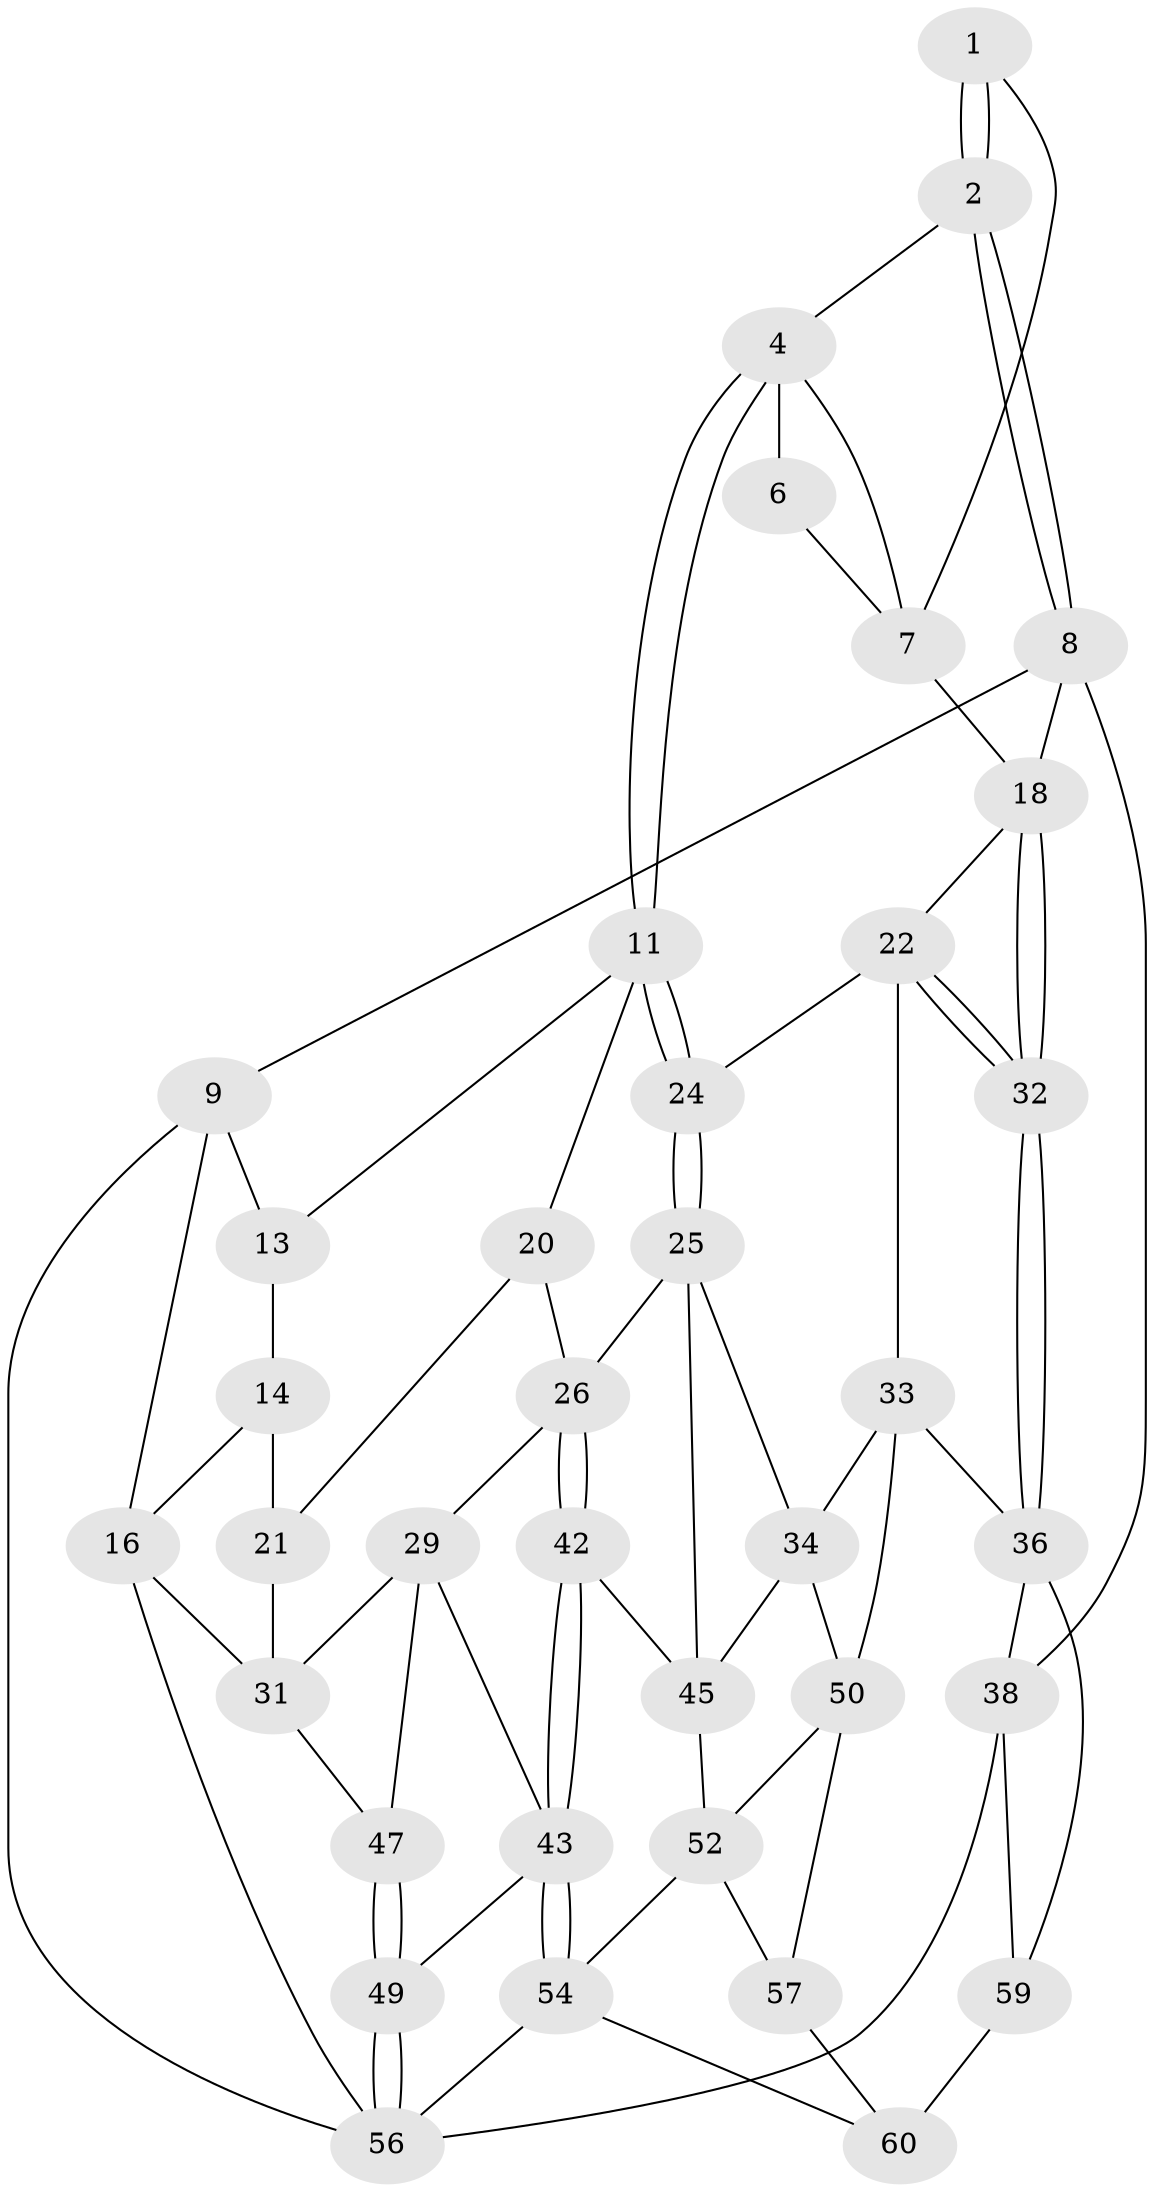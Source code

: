 // Generated by graph-tools (version 1.1) at 2025/52/02/27/25 19:52:38]
// undirected, 37 vertices, 79 edges
graph export_dot {
graph [start="1"]
  node [color=gray90,style=filled];
  1 [pos="+1+0"];
  2 [pos="+1+0",super="+3"];
  4 [pos="+0.6652018723612214+0.16983657966082896",super="+5"];
  6 [pos="+0.8169971642360839+0.12432834052332413"];
  7 [pos="+0.8872637905672243+0.1949073501656607",super="+17"];
  8 [pos="+1+0"];
  9 [pos="+0+0",super="+10"];
  11 [pos="+0.6435901607829003+0.2022382015181857",super="+12"];
  13 [pos="+0.19901600740073364+0"];
  14 [pos="+0.04876082554261102+0.21427598299588008",super="+15"];
  16 [pos="+0+0.35535468767754474",super="+41"];
  18 [pos="+1+0",super="+19"];
  20 [pos="+0.3004117576049323+0.1023741373235965"];
  21 [pos="+0.28781599856995166+0.12333874543122439",super="+28"];
  22 [pos="+0.8934307376102988+0.28737787725194686",super="+23"];
  24 [pos="+0.6453499425527515+0.20962492639431057"];
  25 [pos="+0.5719610470338183+0.4095831610823152",super="+35"];
  26 [pos="+0.5153656337499972+0.4346333115206727",super="+27"];
  29 [pos="+0.33539315521474067+0.4751933792972043",super="+30"];
  31 [pos="+0.17561729969357698+0.401798414931362",super="+40"];
  32 [pos="+1+0.13512399948273646"];
  33 [pos="+0.8985457775566333+0.43350799671778234",super="+37"];
  34 [pos="+0.7530616594768799+0.4911990263417505",super="+48"];
  36 [pos="+1+0.6130065444191551",super="+39"];
  38 [pos="+1+1"];
  42 [pos="+0.5009406845136196+0.6653753812316346"];
  43 [pos="+0.4657615329512532+0.6855923517475929",super="+44"];
  45 [pos="+0.640011830417269+0.584384803311057",super="+46"];
  47 [pos="+0.1936871318587433+0.749334719571063"];
  49 [pos="+0.22551852007772993+0.7707786587548439"];
  50 [pos="+0.9073190407599176+0.7344479227069384",super="+51"];
  52 [pos="+0.7138723969384307+0.782974141391844",super="+53"];
  54 [pos="+0.5423671670136156+1",super="+55"];
  56 [pos="+0.3467278949463942+1",super="+58"];
  57 [pos="+0.8861293350070392+0.9197473540705906"];
  59 [pos="+0.9145610675966251+0.9488658587949774",super="+62"];
  60 [pos="+0.8868291246416955+0.9307229233556062",super="+61"];
  1 -- 2;
  1 -- 2;
  1 -- 7;
  2 -- 8;
  2 -- 8;
  2 -- 4;
  4 -- 11;
  4 -- 11;
  4 -- 6;
  4 -- 7;
  6 -- 7;
  7 -- 18;
  8 -- 9;
  8 -- 18;
  8 -- 38;
  9 -- 16;
  9 -- 56;
  9 -- 13;
  11 -- 24;
  11 -- 24;
  11 -- 20;
  11 -- 13;
  13 -- 14;
  14 -- 21 [weight=2];
  14 -- 16;
  16 -- 56;
  16 -- 31;
  18 -- 32;
  18 -- 32;
  18 -- 22;
  20 -- 21;
  20 -- 26;
  21 -- 31;
  22 -- 32;
  22 -- 32;
  22 -- 24;
  22 -- 33;
  24 -- 25;
  24 -- 25;
  25 -- 26;
  25 -- 34;
  25 -- 45;
  26 -- 42;
  26 -- 42;
  26 -- 29;
  29 -- 31;
  29 -- 47;
  29 -- 43;
  31 -- 47;
  32 -- 36;
  32 -- 36;
  33 -- 34;
  33 -- 50;
  33 -- 36;
  34 -- 50;
  34 -- 45;
  36 -- 59;
  36 -- 38;
  38 -- 59;
  38 -- 56;
  42 -- 43;
  42 -- 43;
  42 -- 45;
  43 -- 54;
  43 -- 54;
  43 -- 49;
  45 -- 52;
  47 -- 49;
  47 -- 49;
  49 -- 56;
  49 -- 56;
  50 -- 57;
  50 -- 52;
  52 -- 57;
  52 -- 54;
  54 -- 56;
  54 -- 60;
  57 -- 60;
  59 -- 60 [weight=2];
}
